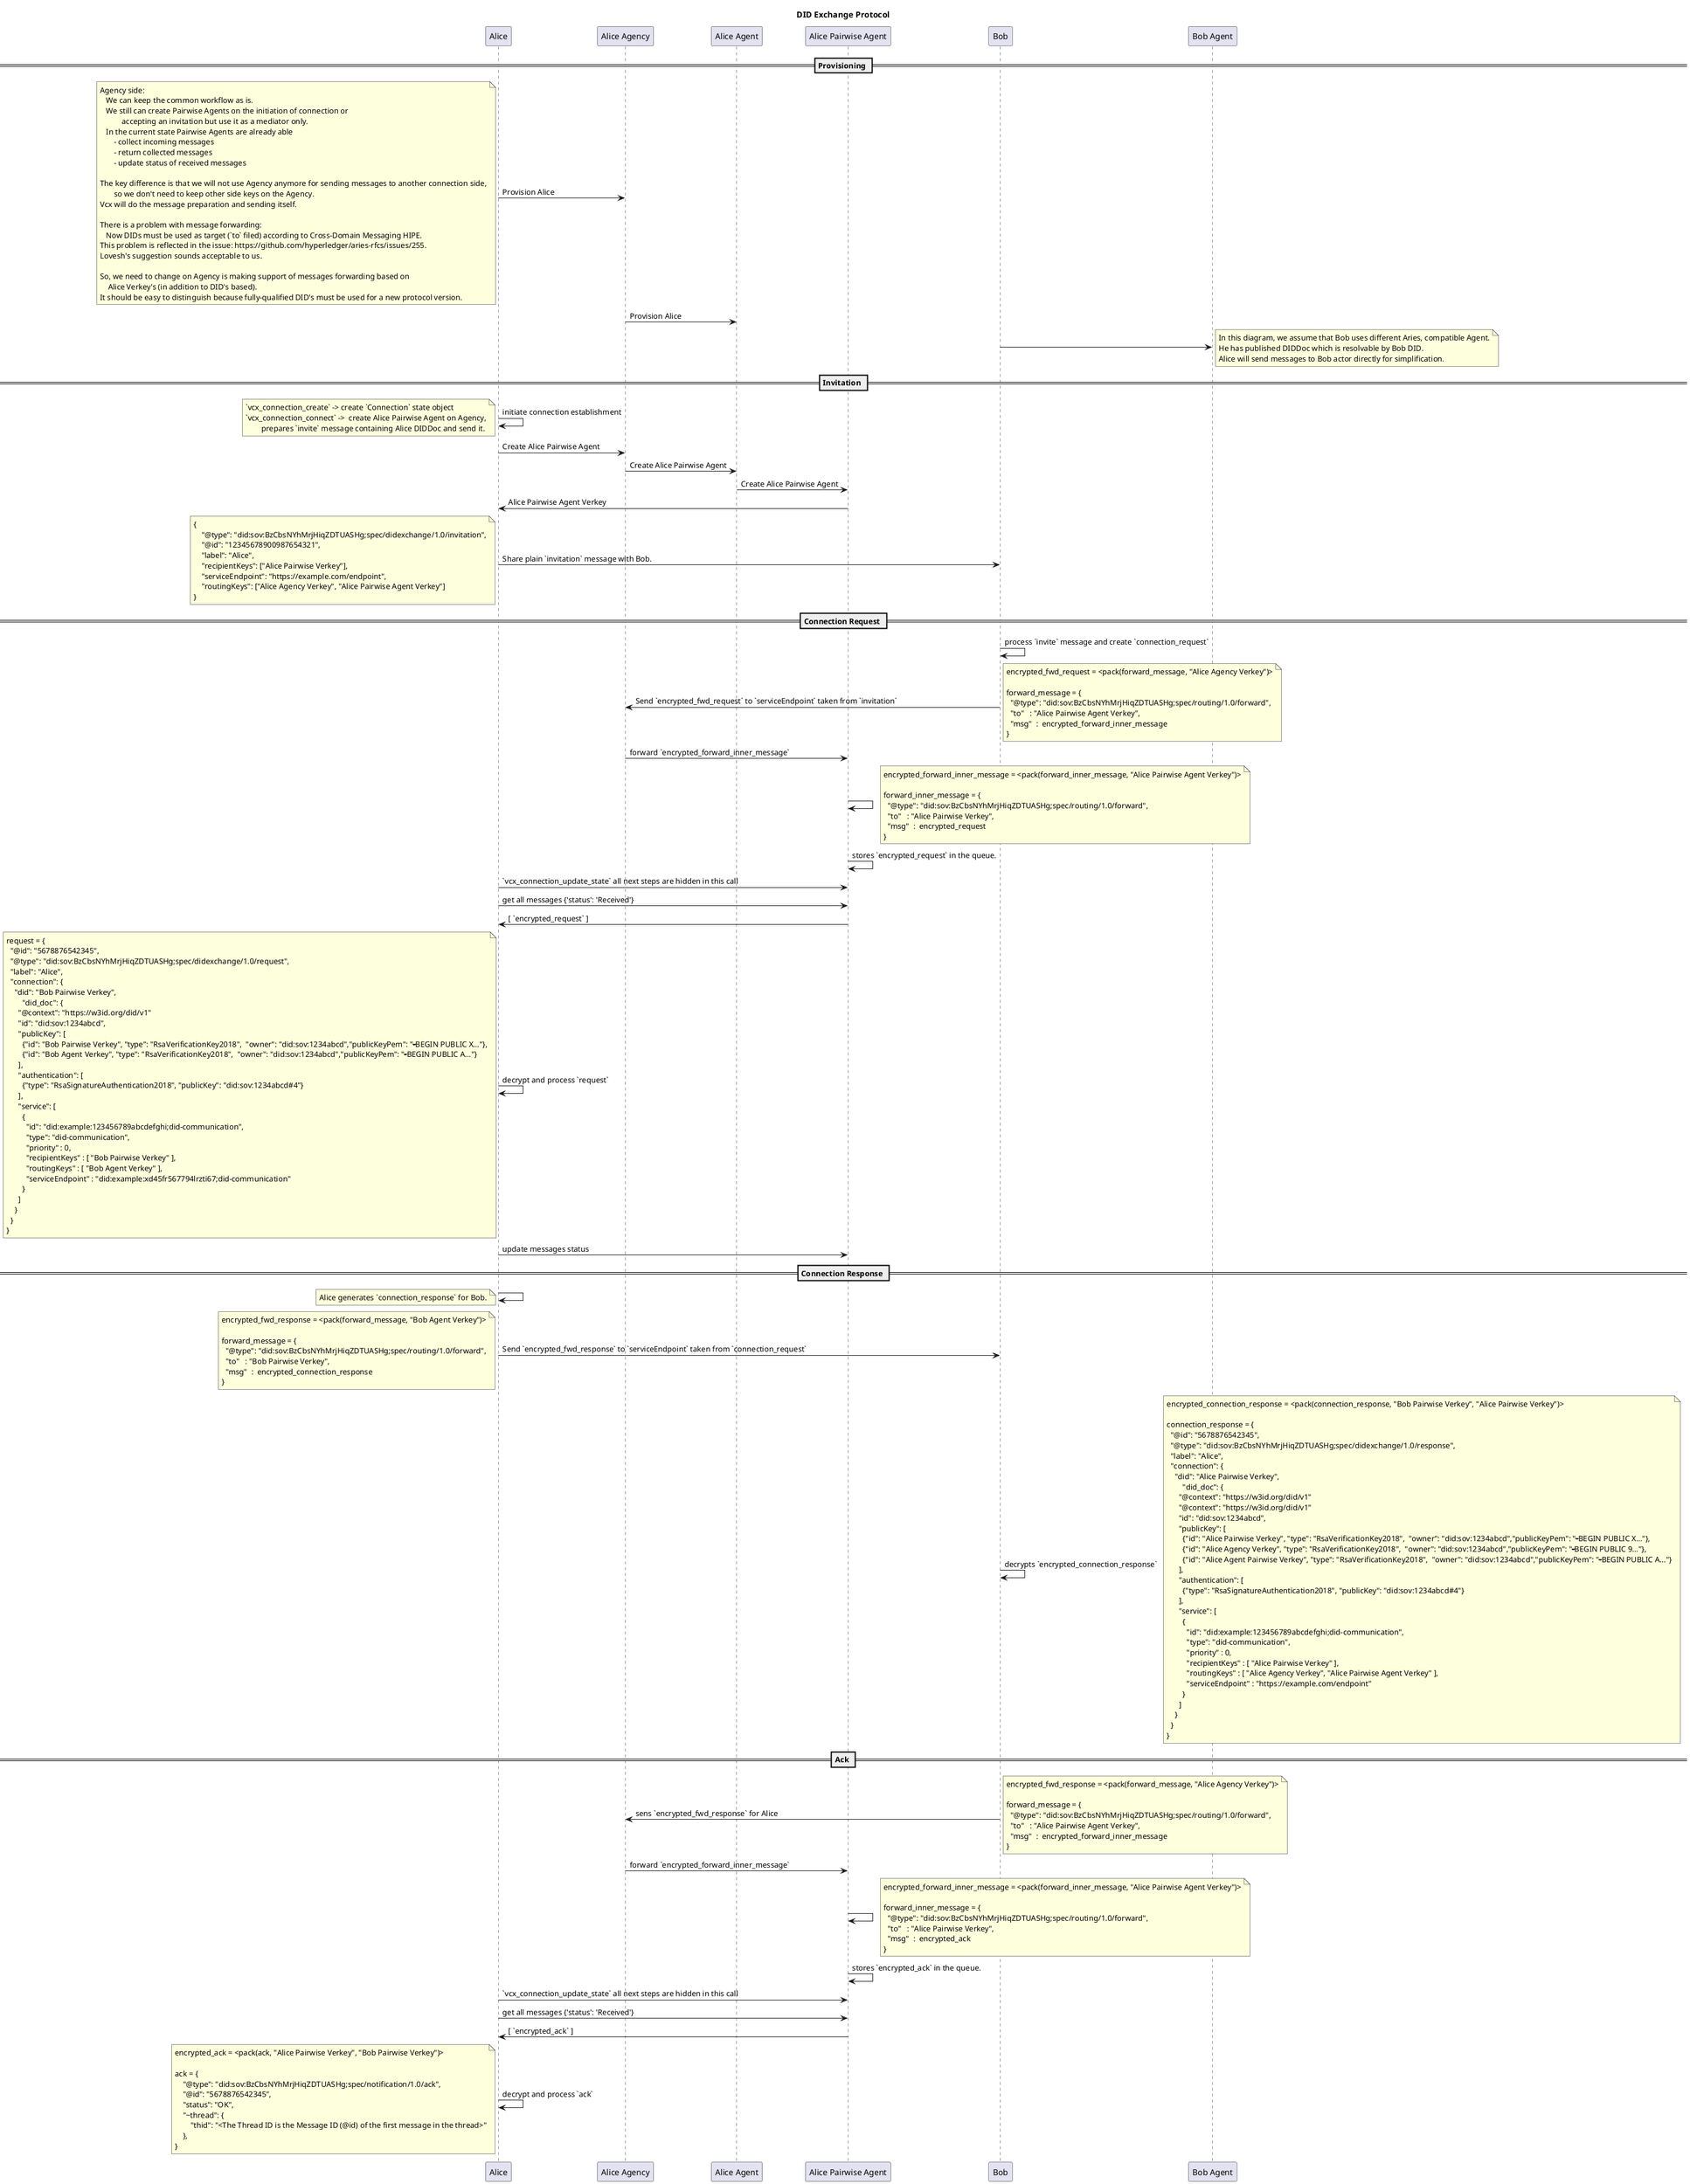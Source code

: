 @startuml
title DID Exchange Protocol

participant "Alice" as Alice
participant "Alice Agency" as AliceAgency
participant "Alice Agent" as AliceAgent
participant "Alice Pairwise Agent" as AlicePairwiseAgent
participant "Bob" as Bob
participant "Bob Agent" as BobAgent

== Provisioning ==

Alice -> AliceAgency: Provision Alice
note left
 Agency side:
    We can keep the common workflow as is.
    We still can create Pairwise Agents on the initiation of connection or
            accepting an invitation but use it as a mediator only.
    In the current state Pairwise Agents are already able
        - collect incoming messages
        - return collected messages
        - update status of received messages

 The key difference is that we will not use Agency anymore for sending messages to another connection side,
        so we don't need to keep other side keys on the Agency.
 Vcx will do the message preparation and sending itself.

 There is a problem with message forwarding:
    Now DIDs must be used as target (`to` filed) according to Cross-Domain Messaging HIPE.
 This problem is reflected in the issue: https://github.com/hyperledger/aries-rfcs/issues/255.
 Lovesh's suggestion sounds acceptable to us.

 So, we need to change on Agency is making support of messages forwarding based on
     Alice Verkey's (in addition to DID's based).
 It should be easy to distinguish because fully-qualified DID's must be used for a new protocol version.
end note

AliceAgency -> AliceAgent: Provision Alice

Bob -> BobAgent:
note right
 In this diagram, we assume that Bob uses different Aries, compatible Agent.
 He has published DIDDoc which is resolvable by Bob DID.
 Alice will send messages to Bob actor directly for simplification.
end note

== Invitation ==

Alice -> Alice: initiate connection establishment
note left
`vcx_connection_create` -> create `Connection` state object
`vcx_connection_connect` ->  create Alice Pairwise Agent on Agency,
        prepares `invite` message containing Alice DIDDoc and send it.
end note

Alice -> AliceAgency: Create Alice Pairwise Agent
AliceAgency -> AliceAgent: Create Alice Pairwise Agent
AliceAgent -> AlicePairwiseAgent: Create Alice Pairwise Agent

AlicePairwiseAgent -> Alice: Alice Pairwise Agent Verkey

Alice -> Bob: Share plain `invitation` message with Bob.
note left
{
    "@type": "did:sov:BzCbsNYhMrjHiqZDTUASHg;spec/didexchange/1.0/invitation",
    "@id": "12345678900987654321",
    "label": "Alice",
    "recipientKeys": ["Alice Pairwise Verkey"],
    "serviceEndpoint": "https://example.com/endpoint",
    "routingKeys": ["Alice Agency Verkey", "Alice Pairwise Agent Verkey"]
}
end note

== Connection Request ==

Bob -> Bob: process `invite` message and create `connection_request`

Bob -> AliceAgency: Send `encrypted_fwd_request` to `serviceEndpoint` taken from `invitation`
note right
encrypted_fwd_request = <pack(forward_message, "Alice Agency Verkey")>

forward_message = {
  "@type": "did:sov:BzCbsNYhMrjHiqZDTUASHg;spec/routing/1.0/forward",
  "to"   : "Alice Pairwise Agent Verkey",
  "msg"  :  encrypted_forward_inner_message
}
end note

AliceAgency -> AlicePairwiseAgent: forward `encrypted_forward_inner_message`

AlicePairwiseAgent -> AlicePairwiseAgent:
note right
encrypted_forward_inner_message = <pack(forward_inner_message, "Alice Pairwise Agent Verkey")>

forward_inner_message = {
  "@type": "did:sov:BzCbsNYhMrjHiqZDTUASHg;spec/routing/1.0/forward",
  "to"   : "Alice Pairwise Verkey",
  "msg"  :  encrypted_request
}
end note

AlicePairwiseAgent -> AlicePairwiseAgent: stores `encrypted_request` in the queue.

AlicePairwiseAgent <- Alice: `vcx_connection_update_state` all next steps are hidden in this call
AlicePairwiseAgent <- Alice: get all messages {'status': 'Received'}
AlicePairwiseAgent -> Alice: [ `encrypted_request` ]
Alice -> Alice: decrypt and process `request`
note left
request = {
  "@id": "5678876542345",
  "@type": "did:sov:BzCbsNYhMrjHiqZDTUASHg;spec/didexchange/1.0/request",
  "label": "Alice",
  "connection": {
    "did": "Bob Pairwise Verkey",
  	"did_doc": {
      "@context": "https://w3id.org/did/v1"
      "id": "did:sov:1234abcd",
      "publicKey": [
        {"id": "Bob Pairwise Verkey", "type": "RsaVerificationKey2018",  "owner": "did:sov:1234abcd","publicKeyPem": "-----BEGIN PUBLIC X…"},
        {"id": "Bob Agent Verkey", "type": "RsaVerificationKey2018",  "owner": "did:sov:1234abcd","publicKeyPem": "-----BEGIN PUBLIC A…"}
      ],
      "authentication": [
        {"type": "RsaSignatureAuthentication2018", "publicKey": "did:sov:1234abcd#4"}
      ],
      "service": [
        {
          "id": "did:example:123456789abcdefghi;did-communication",
          "type": "did-communication",
          "priority" : 0,
          "recipientKeys" : [ "Bob Pairwise Verkey" ],
          "routingKeys" : [ "Bob Agent Verkey" ],
          "serviceEndpoint" : "did:example:xd45fr567794lrzti67;did-communication"
        }
      ]
    }
  }
}
end note

Alice -> AlicePairwiseAgent: update messages status

== Connection Response ==

Alice -> Alice
note left
Alice generates `connection_response` for Bob.
end note

Alice -> Bob: Send `encrypted_fwd_response` to `serviceEndpoint` taken from `connection_request`

note left
encrypted_fwd_response = <pack(forward_message, "Bob Agent Verkey")>

forward_message = {
  "@type": "did:sov:BzCbsNYhMrjHiqZDTUASHg;spec/routing/1.0/forward",
  "to"   : "Bob Pairwise Verkey",
  "msg"  :  encrypted_connection_response
}
end note

Bob -> Bob: decrypts `encrypted_connection_response`

note right
encrypted_connection_response = <pack(connection_response, "Bob Pairwise Verkey", "Alice Pairwise Verkey")>

connection_response = {
  "@id": "5678876542345",
  "@type": "did:sov:BzCbsNYhMrjHiqZDTUASHg;spec/didexchange/1.0/response",
  "label": "Alice",
  "connection": {
    "did": "Alice Pairwise Verkey",
  	"did_doc": {
      "@context": "https://w3id.org/did/v1"
      "@context": "https://w3id.org/did/v1"
      "id": "did:sov:1234abcd",
      "publicKey": [
        {"id": "Alice Pairwise Verkey", "type": "RsaVerificationKey2018",  "owner": "did:sov:1234abcd","publicKeyPem": "-----BEGIN PUBLIC X…"},
        {"id": "Alice Agency Verkey", "type": "RsaVerificationKey2018",  "owner": "did:sov:1234abcd","publicKeyPem": "-----BEGIN PUBLIC 9…"},
        {"id": "Alice Agent Pairwise Verkey", "type": "RsaVerificationKey2018",  "owner": "did:sov:1234abcd","publicKeyPem": "-----BEGIN PUBLIC A…"}
      ],
      "authentication": [
        {"type": "RsaSignatureAuthentication2018", "publicKey": "did:sov:1234abcd#4"}
      ],
      "service": [
        {
          "id": "did:example:123456789abcdefghi;did-communication",
          "type": "did-communication",
          "priority" : 0,
          "recipientKeys" : [ "Alice Pairwise Verkey" ],
          "routingKeys" : [ "Alice Agency Verkey", "Alice Pairwise Agent Verkey" ],
          "serviceEndpoint" : "https://example.com/endpoint"
        }
      ]
    }
  }
}
end note

== Ack ==

Bob -> AliceAgency: sens `encrypted_fwd_response` for Alice
note right
encrypted_fwd_response = <pack(forward_message, "Alice Agency Verkey")>

forward_message = {
  "@type": "did:sov:BzCbsNYhMrjHiqZDTUASHg;spec/routing/1.0/forward",
  "to"   : "Alice Pairwise Agent Verkey",
  "msg"  :  encrypted_forward_inner_message
}
end note

AliceAgency -> AlicePairwiseAgent: forward `encrypted_forward_inner_message`

AlicePairwiseAgent -> AlicePairwiseAgent:
note right
encrypted_forward_inner_message = <pack(forward_inner_message, "Alice Pairwise Agent Verkey")>

forward_inner_message = {
  "@type": "did:sov:BzCbsNYhMrjHiqZDTUASHg;spec/routing/1.0/forward",
  "to"   : "Alice Pairwise Verkey",
  "msg"  :  encrypted_ack
}
end note

AlicePairwiseAgent -> AlicePairwiseAgent: stores `encrypted_ack` in the queue.

AlicePairwiseAgent <- Alice: `vcx_connection_update_state` all next steps are hidden in this call
AlicePairwiseAgent <- Alice: get all messages {'status': 'Received'}
AlicePairwiseAgent -> Alice: [ `encrypted_ack` ]
Alice -> Alice: decrypt and process `ack`
note left
encrypted_ack = <pack(ack, "Alice Pairwise Verkey", "Bob Pairwise Verkey")>

ack = {
    "@type": "did:sov:BzCbsNYhMrjHiqZDTUASHg;spec/notification/1.0/ack",
    "@id": "5678876542345",
    "status": "OK",
    "~thread": {
        "thid": "<The Thread ID is the Message ID (@id) of the first message in the thread>"
    },
}
end note

@enduml